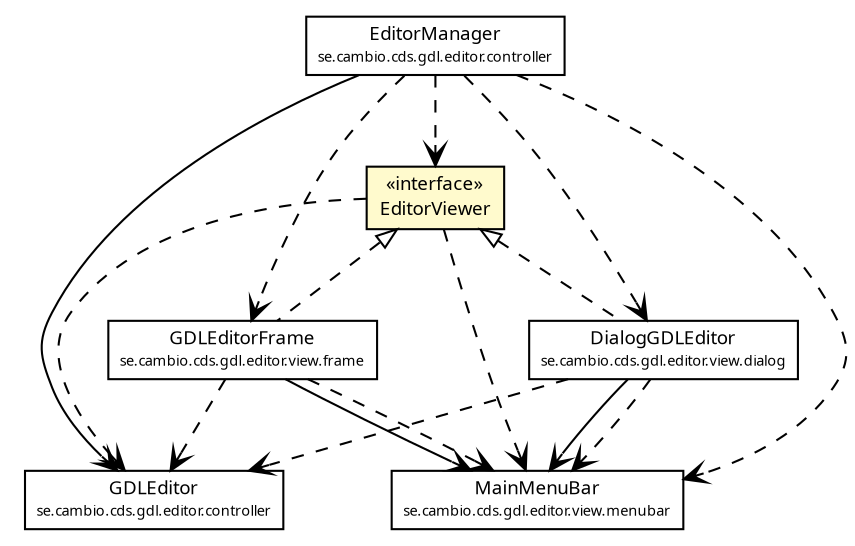 #!/usr/local/bin/dot
#
# Class diagram 
# Generated by UMLGraph version R5_6 (http://www.umlgraph.org/)
#

digraph G {
	edge [fontname="Trebuchet MS",fontsize=10,labelfontname="Trebuchet MS",labelfontsize=10];
	node [fontname="Trebuchet MS",fontsize=10,shape=plaintext];
	nodesep=0.25;
	ranksep=0.5;
	// se.cambio.cds.gdl.editor.controller.GDLEditor
	c169012 [label=<<table title="se.cambio.cds.gdl.editor.controller.GDLEditor" border="0" cellborder="1" cellspacing="0" cellpadding="2" port="p" href="../GDLEditor.html">
		<tr><td><table border="0" cellspacing="0" cellpadding="1">
<tr><td align="center" balign="center"><font face="Trebuchet MS"> GDLEditor </font></td></tr>
<tr><td align="center" balign="center"><font face="Trebuchet MS" point-size="7.0"> se.cambio.cds.gdl.editor.controller </font></td></tr>
		</table></td></tr>
		</table>>, URL="../GDLEditor.html", fontname="Trebuchet MS", fontcolor="black", fontsize=9.0];
	// se.cambio.cds.gdl.editor.controller.EditorManager
	c169013 [label=<<table title="se.cambio.cds.gdl.editor.controller.EditorManager" border="0" cellborder="1" cellspacing="0" cellpadding="2" port="p" href="../EditorManager.html">
		<tr><td><table border="0" cellspacing="0" cellpadding="1">
<tr><td align="center" balign="center"><font face="Trebuchet MS"> EditorManager </font></td></tr>
<tr><td align="center" balign="center"><font face="Trebuchet MS" point-size="7.0"> se.cambio.cds.gdl.editor.controller </font></td></tr>
		</table></td></tr>
		</table>>, URL="../EditorManager.html", fontname="Trebuchet MS", fontcolor="black", fontsize=9.0];
	// se.cambio.cds.gdl.editor.controller.interfaces.EditorViewer
	c169017 [label=<<table title="se.cambio.cds.gdl.editor.controller.interfaces.EditorViewer" border="0" cellborder="1" cellspacing="0" cellpadding="2" port="p" bgcolor="lemonChiffon" href="./EditorViewer.html">
		<tr><td><table border="0" cellspacing="0" cellpadding="1">
<tr><td align="center" balign="center"> &#171;interface&#187; </td></tr>
<tr><td align="center" balign="center"><font face="Trebuchet MS"> EditorViewer </font></td></tr>
		</table></td></tr>
		</table>>, URL="./EditorViewer.html", fontname="Trebuchet MS", fontcolor="black", fontsize=9.0];
	// se.cambio.cds.gdl.editor.view.dialog.DialogGDLEditor
	c169038 [label=<<table title="se.cambio.cds.gdl.editor.view.dialog.DialogGDLEditor" border="0" cellborder="1" cellspacing="0" cellpadding="2" port="p" href="../../view/dialog/DialogGDLEditor.html">
		<tr><td><table border="0" cellspacing="0" cellpadding="1">
<tr><td align="center" balign="center"><font face="Trebuchet MS"> DialogGDLEditor </font></td></tr>
<tr><td align="center" balign="center"><font face="Trebuchet MS" point-size="7.0"> se.cambio.cds.gdl.editor.view.dialog </font></td></tr>
		</table></td></tr>
		</table>>, URL="../../view/dialog/DialogGDLEditor.html", fontname="Trebuchet MS", fontcolor="black", fontsize=9.0];
	// se.cambio.cds.gdl.editor.view.frame.GDLEditorFrame
	c169047 [label=<<table title="se.cambio.cds.gdl.editor.view.frame.GDLEditorFrame" border="0" cellborder="1" cellspacing="0" cellpadding="2" port="p" href="../../view/frame/GDLEditorFrame.html">
		<tr><td><table border="0" cellspacing="0" cellpadding="1">
<tr><td align="center" balign="center"><font face="Trebuchet MS"> GDLEditorFrame </font></td></tr>
<tr><td align="center" balign="center"><font face="Trebuchet MS" point-size="7.0"> se.cambio.cds.gdl.editor.view.frame </font></td></tr>
		</table></td></tr>
		</table>>, URL="../../view/frame/GDLEditorFrame.html", fontname="Trebuchet MS", fontcolor="black", fontsize=9.0];
	// se.cambio.cds.gdl.editor.view.menubar.MainMenuBar
	c169062 [label=<<table title="se.cambio.cds.gdl.editor.view.menubar.MainMenuBar" border="0" cellborder="1" cellspacing="0" cellpadding="2" port="p" href="../../view/menubar/MainMenuBar.html">
		<tr><td><table border="0" cellspacing="0" cellpadding="1">
<tr><td align="center" balign="center"><font face="Trebuchet MS"> MainMenuBar </font></td></tr>
<tr><td align="center" balign="center"><font face="Trebuchet MS" point-size="7.0"> se.cambio.cds.gdl.editor.view.menubar </font></td></tr>
		</table></td></tr>
		</table>>, URL="../../view/menubar/MainMenuBar.html", fontname="Trebuchet MS", fontcolor="black", fontsize=9.0];
	//se.cambio.cds.gdl.editor.view.dialog.DialogGDLEditor implements se.cambio.cds.gdl.editor.controller.interfaces.EditorViewer
	c169017:p -> c169038:p [dir=back,arrowtail=empty,style=dashed];
	//se.cambio.cds.gdl.editor.view.frame.GDLEditorFrame implements se.cambio.cds.gdl.editor.controller.interfaces.EditorViewer
	c169017:p -> c169047:p [dir=back,arrowtail=empty,style=dashed];
	// se.cambio.cds.gdl.editor.controller.EditorManager NAVASSOC se.cambio.cds.gdl.editor.controller.GDLEditor
	c169013:p -> c169012:p [taillabel="", label="", headlabel="", fontname="Trebuchet MS", fontcolor="black", fontsize=10.0, color="black", arrowhead=open];
	// se.cambio.cds.gdl.editor.view.dialog.DialogGDLEditor NAVASSOC se.cambio.cds.gdl.editor.view.menubar.MainMenuBar
	c169038:p -> c169062:p [taillabel="", label="", headlabel="", fontname="Trebuchet MS", fontcolor="black", fontsize=10.0, color="black", arrowhead=open];
	// se.cambio.cds.gdl.editor.view.frame.GDLEditorFrame NAVASSOC se.cambio.cds.gdl.editor.view.menubar.MainMenuBar
	c169047:p -> c169062:p [taillabel="", label="", headlabel="", fontname="Trebuchet MS", fontcolor="black", fontsize=10.0, color="black", arrowhead=open];
	// se.cambio.cds.gdl.editor.controller.EditorManager DEPEND se.cambio.cds.gdl.editor.view.frame.GDLEditorFrame
	c169013:p -> c169047:p [taillabel="", label="", headlabel="", fontname="Trebuchet MS", fontcolor="black", fontsize=10.0, color="black", arrowhead=open, style=dashed];
	// se.cambio.cds.gdl.editor.controller.EditorManager DEPEND se.cambio.cds.gdl.editor.view.menubar.MainMenuBar
	c169013:p -> c169062:p [taillabel="", label="", headlabel="", fontname="Trebuchet MS", fontcolor="black", fontsize=10.0, color="black", arrowhead=open, style=dashed];
	// se.cambio.cds.gdl.editor.controller.EditorManager DEPEND se.cambio.cds.gdl.editor.controller.interfaces.EditorViewer
	c169013:p -> c169017:p [taillabel="", label="", headlabel="", fontname="Trebuchet MS", fontcolor="black", fontsize=10.0, color="black", arrowhead=open, style=dashed];
	// se.cambio.cds.gdl.editor.controller.EditorManager DEPEND se.cambio.cds.gdl.editor.view.dialog.DialogGDLEditor
	c169013:p -> c169038:p [taillabel="", label="", headlabel="", fontname="Trebuchet MS", fontcolor="black", fontsize=10.0, color="black", arrowhead=open, style=dashed];
	// se.cambio.cds.gdl.editor.controller.interfaces.EditorViewer DEPEND se.cambio.cds.gdl.editor.controller.GDLEditor
	c169017:p -> c169012:p [taillabel="", label="", headlabel="", fontname="Trebuchet MS", fontcolor="black", fontsize=10.0, color="black", arrowhead=open, style=dashed];
	// se.cambio.cds.gdl.editor.controller.interfaces.EditorViewer DEPEND se.cambio.cds.gdl.editor.view.menubar.MainMenuBar
	c169017:p -> c169062:p [taillabel="", label="", headlabel="", fontname="Trebuchet MS", fontcolor="black", fontsize=10.0, color="black", arrowhead=open, style=dashed];
	// se.cambio.cds.gdl.editor.view.dialog.DialogGDLEditor DEPEND se.cambio.cds.gdl.editor.controller.GDLEditor
	c169038:p -> c169012:p [taillabel="", label="", headlabel="", fontname="Trebuchet MS", fontcolor="black", fontsize=10.0, color="black", arrowhead=open, style=dashed];
	// se.cambio.cds.gdl.editor.view.dialog.DialogGDLEditor DEPEND se.cambio.cds.gdl.editor.view.menubar.MainMenuBar
	c169038:p -> c169062:p [taillabel="", label="", headlabel="", fontname="Trebuchet MS", fontcolor="black", fontsize=10.0, color="black", arrowhead=open, style=dashed];
	// se.cambio.cds.gdl.editor.view.frame.GDLEditorFrame DEPEND se.cambio.cds.gdl.editor.controller.GDLEditor
	c169047:p -> c169012:p [taillabel="", label="", headlabel="", fontname="Trebuchet MS", fontcolor="black", fontsize=10.0, color="black", arrowhead=open, style=dashed];
	// se.cambio.cds.gdl.editor.view.frame.GDLEditorFrame DEPEND se.cambio.cds.gdl.editor.view.menubar.MainMenuBar
	c169047:p -> c169062:p [taillabel="", label="", headlabel="", fontname="Trebuchet MS", fontcolor="black", fontsize=10.0, color="black", arrowhead=open, style=dashed];
}

